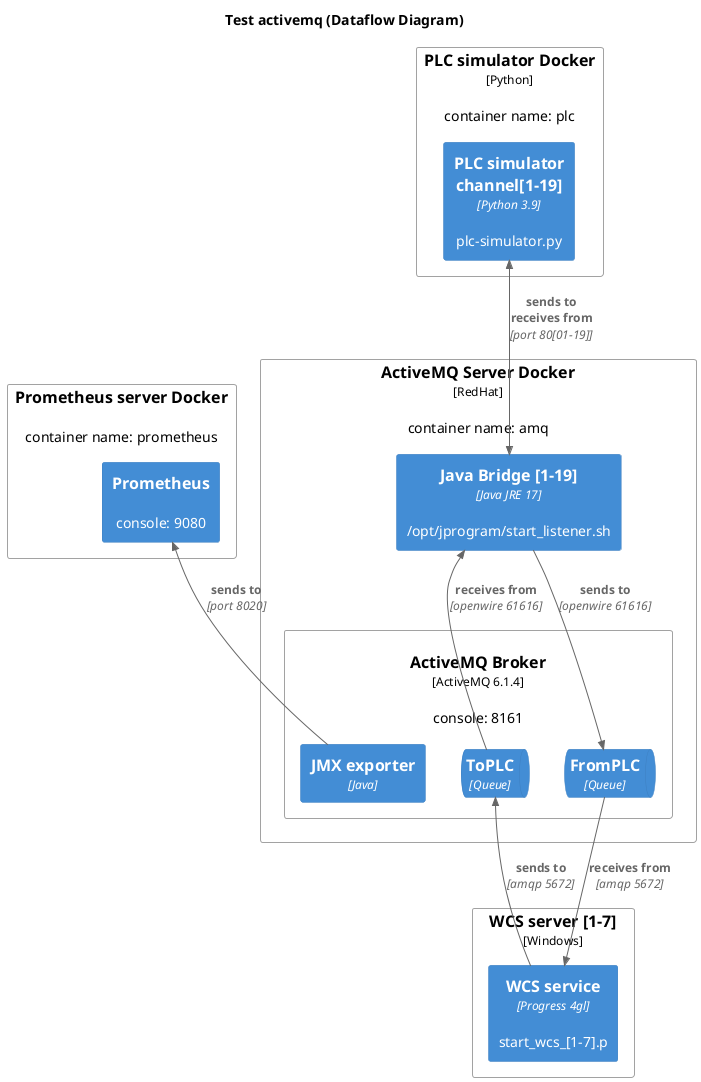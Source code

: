 @startuml
!include <C4/C4_Deployment.puml>

HIDE_STEREOTYPE()
LAYOUT_TOP_DOWN()

title Test activemq (Dataflow Diagram)

Node(activemqserver, "ActiveMQ Server Docker", "RedHat", "container name: amq") {
     
    Container(activemqserver_listeners, "Java Bridge [1-19]", "Java JRE 17", "/opt/jprogram/start_listener.sh")
    
    Node(activemqserver_activemqbroker, "ActiveMQ Broker", "ActiveMQ 6.1.4", "console: 8161", MsgContainer) {
        ContainerQueue(activemqserver_activemqbroker_toplc, "ToPLC", "Queue")
        ContainerQueue(activemqserver_activemqbroker_fromplc, "FromPLC", "Queue")
        Container(activemqserver_activemqbroker_jmxexport, "JMX exporter", "Java")
    }
}

Node(plcsimulator, "PLC simulator Docker", "Python", "container name: plc"){
  Container(plcsimulator_process, "PLC simulator channel[1-19]", "Python 3.9", "plc-simulator.py")
}

Node(prometheusserver, "Prometheus server Docker", "", "container name: prometheus"){
  Container(prometheusserver_process, "Prometheus", "", "console: 9080")
}

Node(wcsserver, "WCS server [1-7]", "Windows", ""){
  Container(wcsserver_process, "WCS service", "Progress 4gl", "start_wcs_[1-7].p")
}

Rel_U(activemqserver_listeners, activemqserver_activemqbroker_fromplc, "sends to", "openwire 61616")
Rel_U(activemqserver_activemqbroker_toplc,activemqserver_listeners , "receives from", "openwire 61616")

Rel_U(wcsserver_process, activemqserver_activemqbroker_toplc, "sends to", "amqp 5672") 
Rel_U(activemqserver_activemqbroker_fromplc, wcsserver_process, "receives from", "amqp 5672") 

Rel_U(activemqserver_activemqbroker_jmxexport, prometheusserver_process, "sends to", "port 8020")
BiRel(plcsimulator_process, activemqserver_listeners, "sends to\nreceives from", "port 80[01-19]")

@enduml